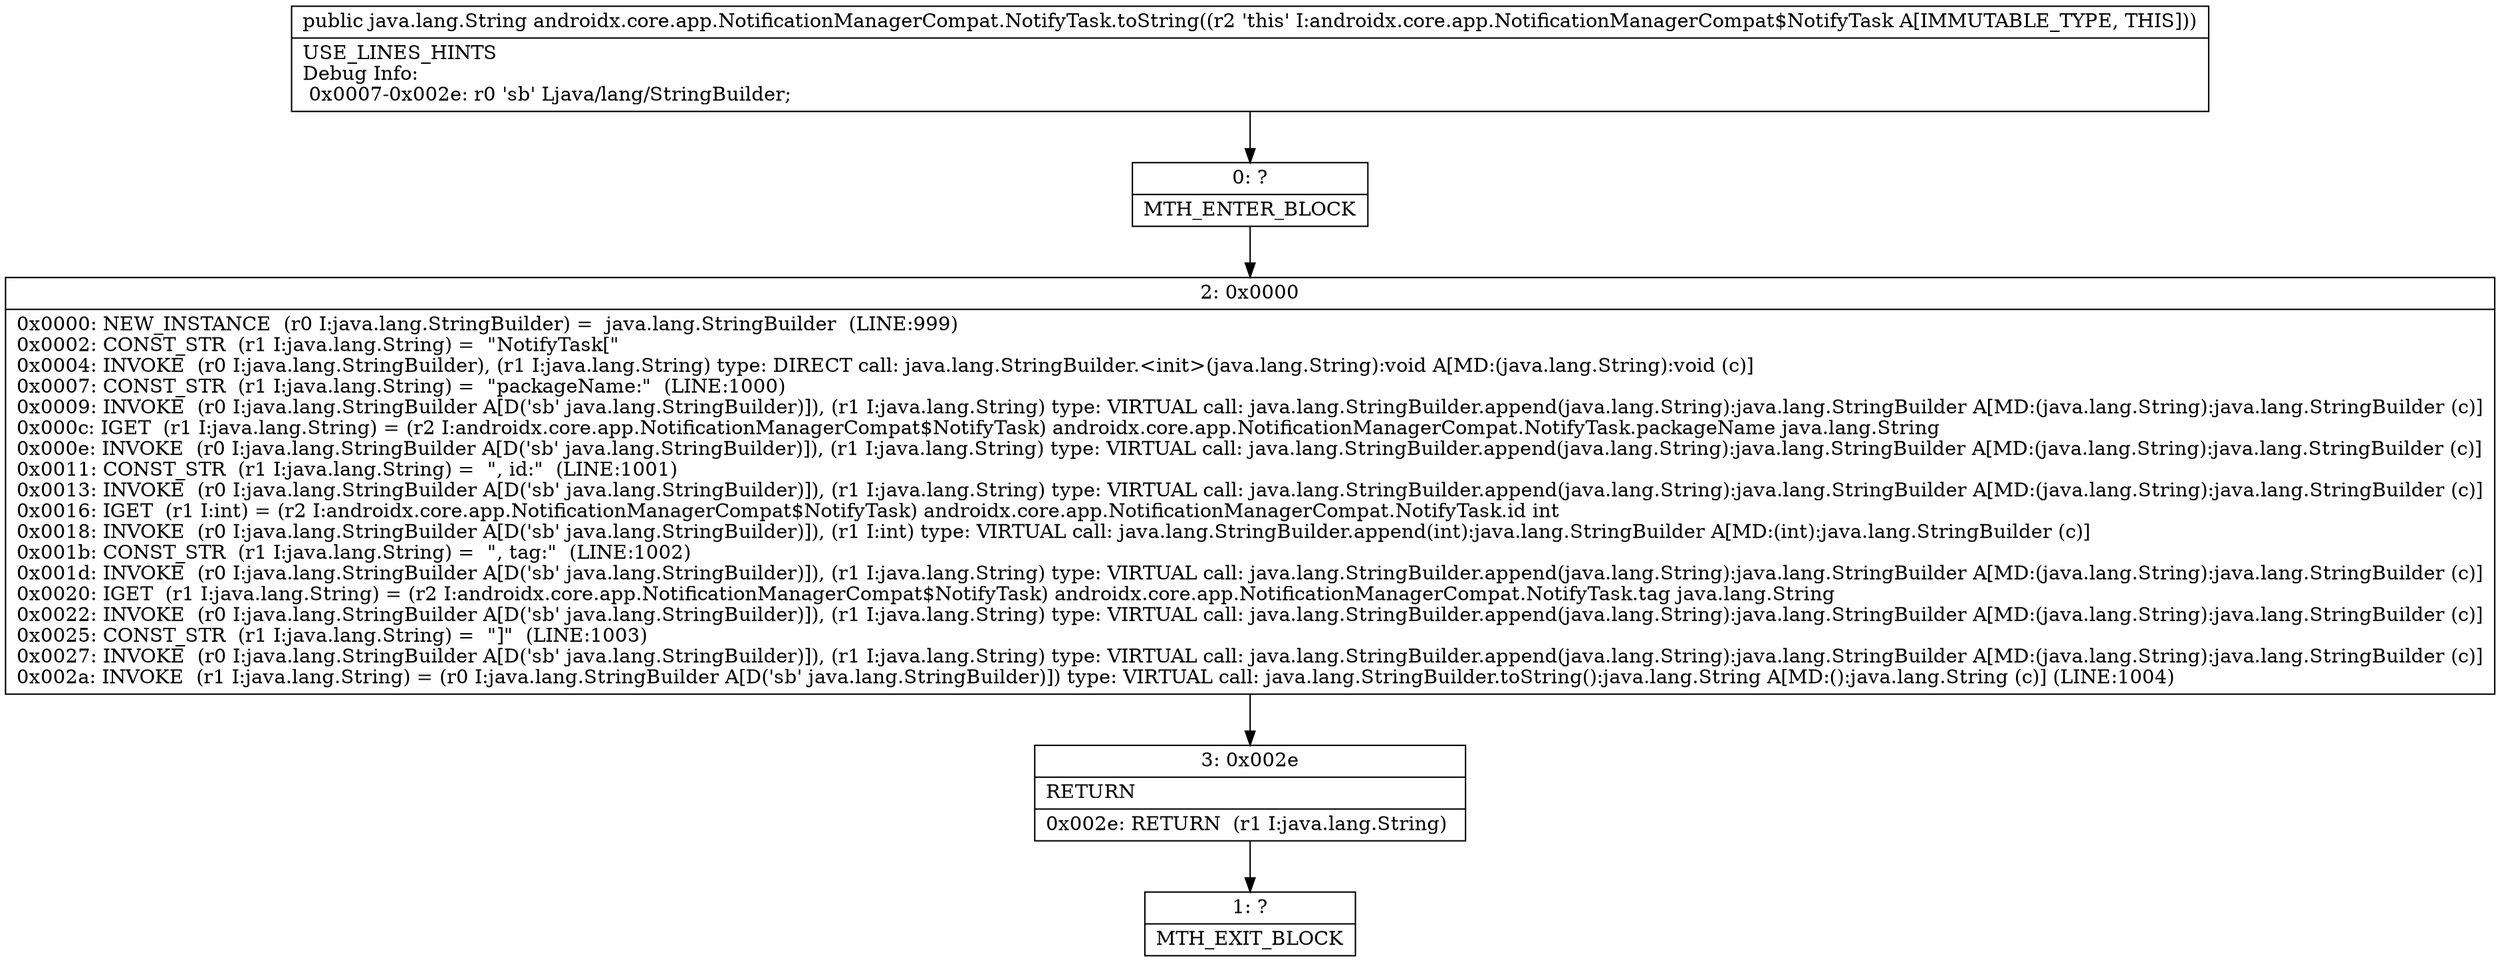 digraph "CFG forandroidx.core.app.NotificationManagerCompat.NotifyTask.toString()Ljava\/lang\/String;" {
Node_0 [shape=record,label="{0\:\ ?|MTH_ENTER_BLOCK\l}"];
Node_2 [shape=record,label="{2\:\ 0x0000|0x0000: NEW_INSTANCE  (r0 I:java.lang.StringBuilder) =  java.lang.StringBuilder  (LINE:999)\l0x0002: CONST_STR  (r1 I:java.lang.String) =  \"NotifyTask[\" \l0x0004: INVOKE  (r0 I:java.lang.StringBuilder), (r1 I:java.lang.String) type: DIRECT call: java.lang.StringBuilder.\<init\>(java.lang.String):void A[MD:(java.lang.String):void (c)]\l0x0007: CONST_STR  (r1 I:java.lang.String) =  \"packageName:\"  (LINE:1000)\l0x0009: INVOKE  (r0 I:java.lang.StringBuilder A[D('sb' java.lang.StringBuilder)]), (r1 I:java.lang.String) type: VIRTUAL call: java.lang.StringBuilder.append(java.lang.String):java.lang.StringBuilder A[MD:(java.lang.String):java.lang.StringBuilder (c)]\l0x000c: IGET  (r1 I:java.lang.String) = (r2 I:androidx.core.app.NotificationManagerCompat$NotifyTask) androidx.core.app.NotificationManagerCompat.NotifyTask.packageName java.lang.String \l0x000e: INVOKE  (r0 I:java.lang.StringBuilder A[D('sb' java.lang.StringBuilder)]), (r1 I:java.lang.String) type: VIRTUAL call: java.lang.StringBuilder.append(java.lang.String):java.lang.StringBuilder A[MD:(java.lang.String):java.lang.StringBuilder (c)]\l0x0011: CONST_STR  (r1 I:java.lang.String) =  \", id:\"  (LINE:1001)\l0x0013: INVOKE  (r0 I:java.lang.StringBuilder A[D('sb' java.lang.StringBuilder)]), (r1 I:java.lang.String) type: VIRTUAL call: java.lang.StringBuilder.append(java.lang.String):java.lang.StringBuilder A[MD:(java.lang.String):java.lang.StringBuilder (c)]\l0x0016: IGET  (r1 I:int) = (r2 I:androidx.core.app.NotificationManagerCompat$NotifyTask) androidx.core.app.NotificationManagerCompat.NotifyTask.id int \l0x0018: INVOKE  (r0 I:java.lang.StringBuilder A[D('sb' java.lang.StringBuilder)]), (r1 I:int) type: VIRTUAL call: java.lang.StringBuilder.append(int):java.lang.StringBuilder A[MD:(int):java.lang.StringBuilder (c)]\l0x001b: CONST_STR  (r1 I:java.lang.String) =  \", tag:\"  (LINE:1002)\l0x001d: INVOKE  (r0 I:java.lang.StringBuilder A[D('sb' java.lang.StringBuilder)]), (r1 I:java.lang.String) type: VIRTUAL call: java.lang.StringBuilder.append(java.lang.String):java.lang.StringBuilder A[MD:(java.lang.String):java.lang.StringBuilder (c)]\l0x0020: IGET  (r1 I:java.lang.String) = (r2 I:androidx.core.app.NotificationManagerCompat$NotifyTask) androidx.core.app.NotificationManagerCompat.NotifyTask.tag java.lang.String \l0x0022: INVOKE  (r0 I:java.lang.StringBuilder A[D('sb' java.lang.StringBuilder)]), (r1 I:java.lang.String) type: VIRTUAL call: java.lang.StringBuilder.append(java.lang.String):java.lang.StringBuilder A[MD:(java.lang.String):java.lang.StringBuilder (c)]\l0x0025: CONST_STR  (r1 I:java.lang.String) =  \"]\"  (LINE:1003)\l0x0027: INVOKE  (r0 I:java.lang.StringBuilder A[D('sb' java.lang.StringBuilder)]), (r1 I:java.lang.String) type: VIRTUAL call: java.lang.StringBuilder.append(java.lang.String):java.lang.StringBuilder A[MD:(java.lang.String):java.lang.StringBuilder (c)]\l0x002a: INVOKE  (r1 I:java.lang.String) = (r0 I:java.lang.StringBuilder A[D('sb' java.lang.StringBuilder)]) type: VIRTUAL call: java.lang.StringBuilder.toString():java.lang.String A[MD:():java.lang.String (c)] (LINE:1004)\l}"];
Node_3 [shape=record,label="{3\:\ 0x002e|RETURN\l|0x002e: RETURN  (r1 I:java.lang.String) \l}"];
Node_1 [shape=record,label="{1\:\ ?|MTH_EXIT_BLOCK\l}"];
MethodNode[shape=record,label="{public java.lang.String androidx.core.app.NotificationManagerCompat.NotifyTask.toString((r2 'this' I:androidx.core.app.NotificationManagerCompat$NotifyTask A[IMMUTABLE_TYPE, THIS]))  | USE_LINES_HINTS\lDebug Info:\l  0x0007\-0x002e: r0 'sb' Ljava\/lang\/StringBuilder;\l}"];
MethodNode -> Node_0;Node_0 -> Node_2;
Node_2 -> Node_3;
Node_3 -> Node_1;
}

